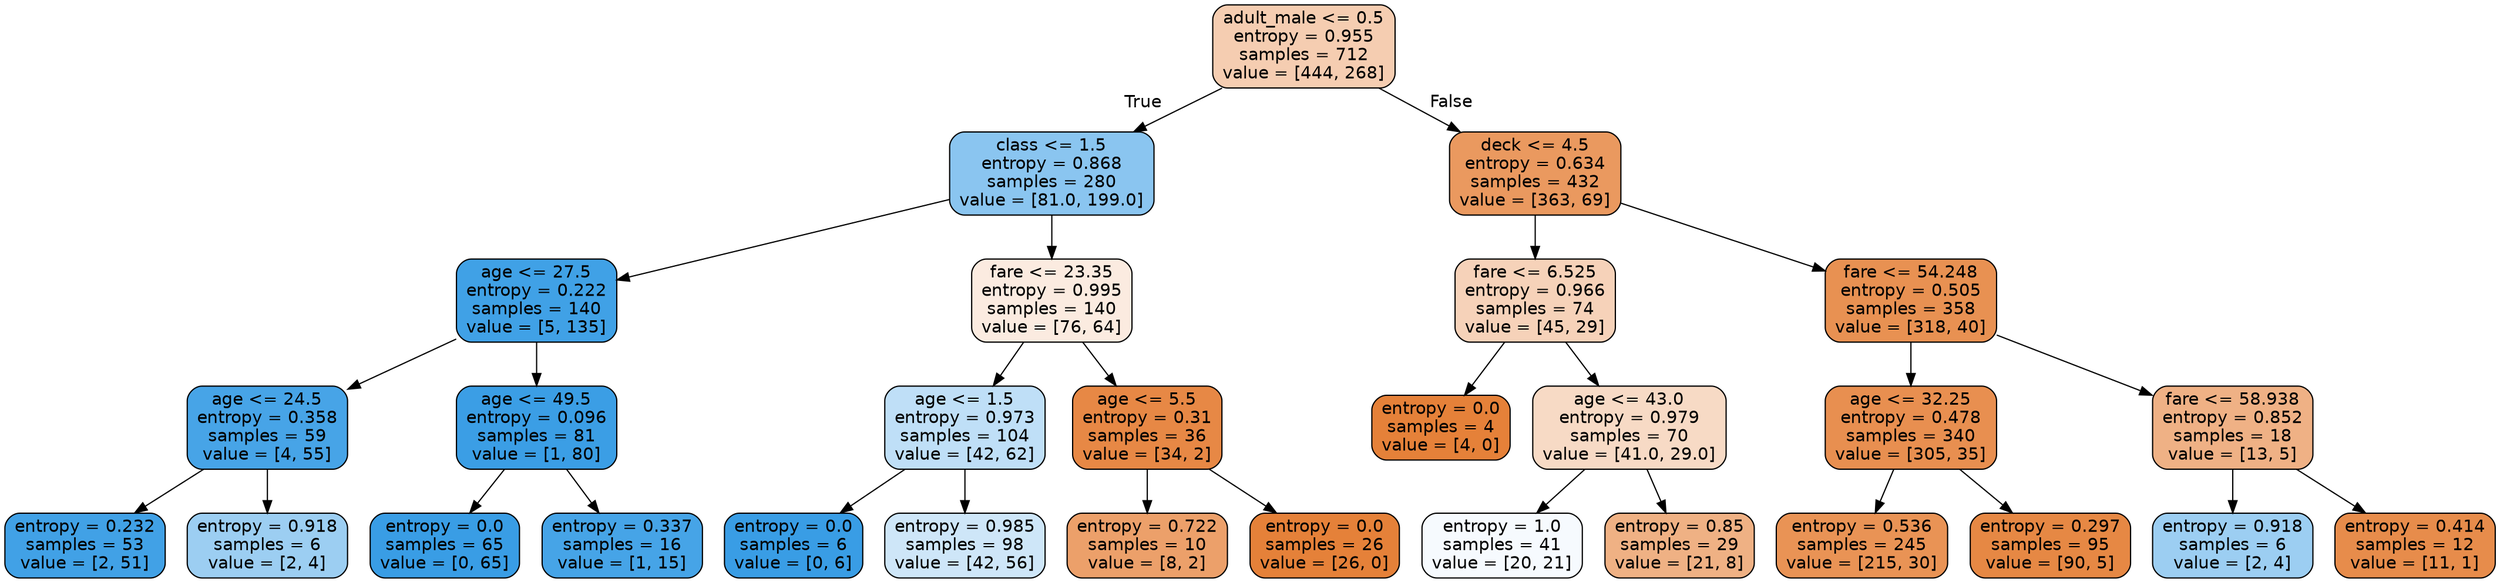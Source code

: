 digraph Tree {
node [shape=box, style="filled, rounded", color="black", fontname="helvetica"] ;
edge [fontname="helvetica"] ;
0 [label="adult_male <= 0.5\nentropy = 0.955\nsamples = 712\nvalue = [444, 268]", fillcolor="#f5cdb1"] ;
1 [label="class <= 1.5\nentropy = 0.868\nsamples = 280\nvalue = [81.0, 199.0]", fillcolor="#8ac5f0"] ;
0 -> 1 [labeldistance=2.5, labelangle=45, headlabel="True"] ;
2 [label="age <= 27.5\nentropy = 0.222\nsamples = 140\nvalue = [5, 135]", fillcolor="#40a1e6"] ;
1 -> 2 ;
3 [label="age <= 24.5\nentropy = 0.358\nsamples = 59\nvalue = [4, 55]", fillcolor="#47a4e7"] ;
2 -> 3 ;
4 [label="entropy = 0.232\nsamples = 53\nvalue = [2, 51]", fillcolor="#41a1e6"] ;
3 -> 4 ;
5 [label="entropy = 0.918\nsamples = 6\nvalue = [2, 4]", fillcolor="#9ccef2"] ;
3 -> 5 ;
6 [label="age <= 49.5\nentropy = 0.096\nsamples = 81\nvalue = [1, 80]", fillcolor="#3b9ee5"] ;
2 -> 6 ;
7 [label="entropy = 0.0\nsamples = 65\nvalue = [0, 65]", fillcolor="#399de5"] ;
6 -> 7 ;
8 [label="entropy = 0.337\nsamples = 16\nvalue = [1, 15]", fillcolor="#46a4e7"] ;
6 -> 8 ;
9 [label="fare <= 23.35\nentropy = 0.995\nsamples = 140\nvalue = [76, 64]", fillcolor="#fbebe0"] ;
1 -> 9 ;
10 [label="age <= 1.5\nentropy = 0.973\nsamples = 104\nvalue = [42, 62]", fillcolor="#bfdff7"] ;
9 -> 10 ;
11 [label="entropy = 0.0\nsamples = 6\nvalue = [0, 6]", fillcolor="#399de5"] ;
10 -> 11 ;
12 [label="entropy = 0.985\nsamples = 98\nvalue = [42, 56]", fillcolor="#cee6f8"] ;
10 -> 12 ;
13 [label="age <= 5.5\nentropy = 0.31\nsamples = 36\nvalue = [34, 2]", fillcolor="#e78845"] ;
9 -> 13 ;
14 [label="entropy = 0.722\nsamples = 10\nvalue = [8, 2]", fillcolor="#eca06a"] ;
13 -> 14 ;
15 [label="entropy = 0.0\nsamples = 26\nvalue = [26, 0]", fillcolor="#e58139"] ;
13 -> 15 ;
16 [label="deck <= 4.5\nentropy = 0.634\nsamples = 432\nvalue = [363, 69]", fillcolor="#ea995f"] ;
0 -> 16 [labeldistance=2.5, labelangle=-45, headlabel="False"] ;
17 [label="fare <= 6.525\nentropy = 0.966\nsamples = 74\nvalue = [45, 29]", fillcolor="#f6d2b9"] ;
16 -> 17 ;
18 [label="entropy = 0.0\nsamples = 4\nvalue = [4, 0]", fillcolor="#e58139"] ;
17 -> 18 ;
19 [label="age <= 43.0\nentropy = 0.979\nsamples = 70\nvalue = [41.0, 29.0]", fillcolor="#f7dac5"] ;
17 -> 19 ;
20 [label="entropy = 1.0\nsamples = 41\nvalue = [20, 21]", fillcolor="#f6fafe"] ;
19 -> 20 ;
21 [label="entropy = 0.85\nsamples = 29\nvalue = [21, 8]", fillcolor="#efb184"] ;
19 -> 21 ;
22 [label="fare <= 54.248\nentropy = 0.505\nsamples = 358\nvalue = [318, 40]", fillcolor="#e89152"] ;
16 -> 22 ;
23 [label="age <= 32.25\nentropy = 0.478\nsamples = 340\nvalue = [305, 35]", fillcolor="#e88f50"] ;
22 -> 23 ;
24 [label="entropy = 0.536\nsamples = 245\nvalue = [215, 30]", fillcolor="#e99355"] ;
23 -> 24 ;
25 [label="entropy = 0.297\nsamples = 95\nvalue = [90, 5]", fillcolor="#e68844"] ;
23 -> 25 ;
26 [label="fare <= 58.938\nentropy = 0.852\nsamples = 18\nvalue = [13, 5]", fillcolor="#efb185"] ;
22 -> 26 ;
27 [label="entropy = 0.918\nsamples = 6\nvalue = [2, 4]", fillcolor="#9ccef2"] ;
26 -> 27 ;
28 [label="entropy = 0.414\nsamples = 12\nvalue = [11, 1]", fillcolor="#e78c4b"] ;
26 -> 28 ;
}